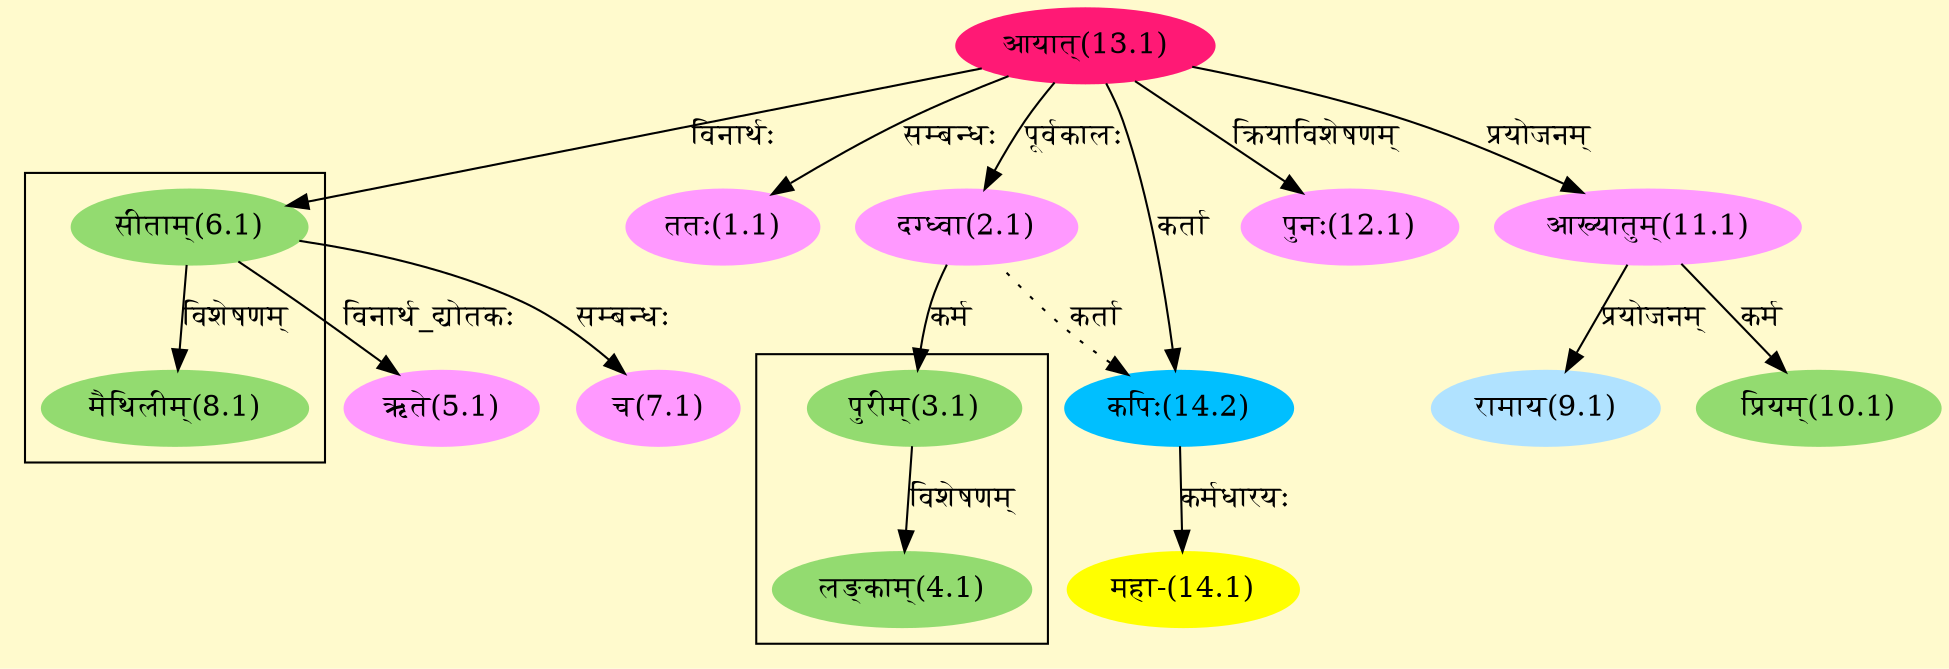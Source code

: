 digraph G{
rankdir=BT;
 compound=true;
 bgcolor="lemonchiffon1";

subgraph cluster_1{
Node4_1 [style=filled, color="#93DB70" label = "लङ्काम्(4.1)"]
Node3_1 [style=filled, color="#93DB70" label = "पुरीम्(3.1)"]

}

subgraph cluster_2{
Node8_1 [style=filled, color="#93DB70" label = "मैथिलीम्(8.1)"]
Node6_1 [style=filled, color="#93DB70" label = "सीताम्(6.1)"]

}
Node1_1 [style=filled, color="#FF99FF" label = "ततः(1.1)"]
Node13_1 [style=filled, color="#FF1975" label = "आयात्(13.1)"]
Node2_1 [style=filled, color="#FF99FF" label = "दग्ध्वा(2.1)"]
Node3_1 [style=filled, color="#93DB70" label = "पुरीम्(3.1)"]
Node5_1 [style=filled, color="#FF99FF" label = "ऋते(5.1)"]
Node6_1 [style=filled, color="#93DB70" label = "सीताम्(6.1)"]
Node7_1 [style=filled, color="#FF99FF" label = "च(7.1)"]
Node9_1 [style=filled, color="#B0E2FF" label = "रामाय(9.1)"]
Node11_1 [style=filled, color="#FF99FF" label = "आख्यातुम्(11.1)"]
Node10_1 [style=filled, color="#93DB70" label = "प्रियम्(10.1)"]
Node12_1 [style=filled, color="#FF99FF" label = "पुनः(12.1)"]
Node14_2 [style=filled, color="#00BFFF" label = "कपिः(14.2)"]
Node [style=filled, color="" label = "()"]
Node14_1 [style=filled, color="#FFFF00" label = "महा-(14.1)"]
/* Start of Relations section */

Node1_1 -> Node13_1 [  label="सम्बन्धः"  dir="back" ]
Node2_1 -> Node13_1 [  label="पूर्वकालः"  dir="back" ]
Node3_1 -> Node2_1 [  label="कर्म"  dir="back" ]
Node4_1 -> Node3_1 [  label="विशेषणम्"  dir="back" ]
Node5_1 -> Node6_1 [  label="विनार्थ_द्योतकः"  dir="back" ]
Node6_1 -> Node13_1 [  label="विनार्थः"  dir="back" ]
Node7_1 -> Node6_1 [  label="सम्बन्धः"  dir="back" ]
Node8_1 -> Node6_1 [  label="विशेषणम्"  dir="back" ]
Node9_1 -> Node11_1 [  label="प्रयोजनम्"  dir="back" ]
Node10_1 -> Node11_1 [  label="कर्म"  dir="back" ]
Node11_1 -> Node13_1 [  label="प्रयोजनम्"  dir="back" ]
Node12_1 -> Node13_1 [  label="क्रियाविशेषणम्"  dir="back" ]
Node14_1 -> Node14_2 [  label="कर्मधारयः"  dir="back" ]
Node14_2 -> Node13_1 [  label="कर्ता"  dir="back" ]
Node14_2 -> Node2_1 [ style=dotted label="कर्ता"  dir="back" ]
}
